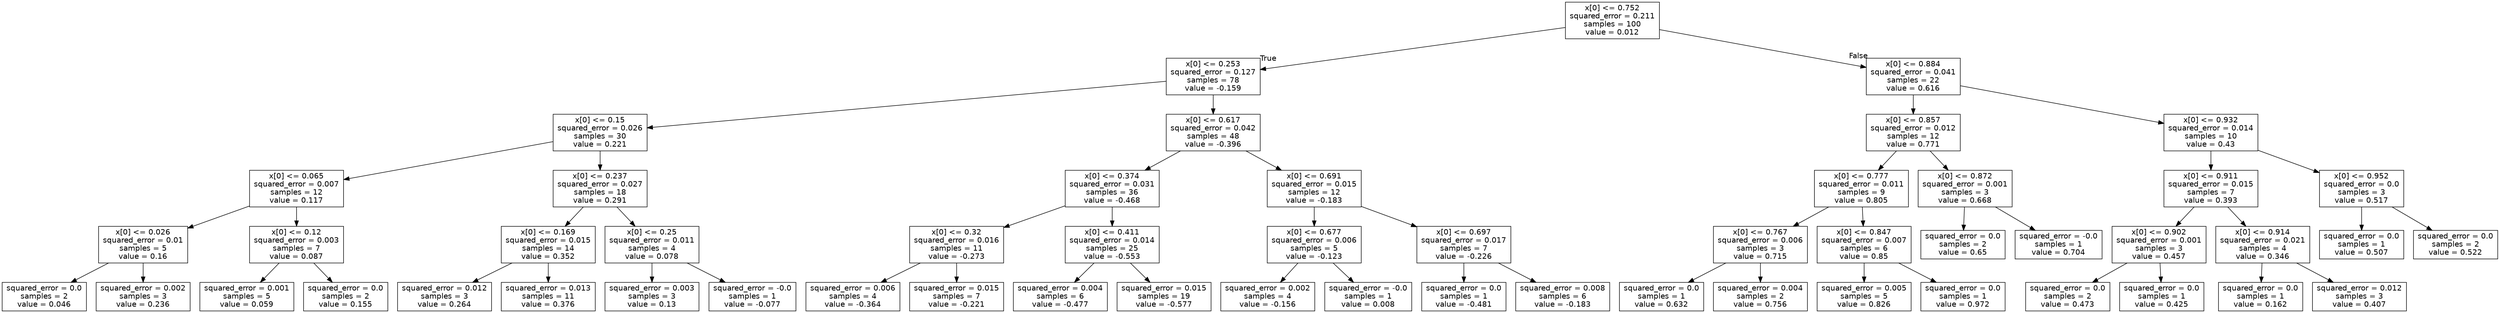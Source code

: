 digraph Tree {
node [shape=box, fontname="helvetica"] ;
edge [fontname="helvetica"] ;
0 [label="x[0] <= 0.752\nsquared_error = 0.211\nsamples = 100\nvalue = 0.012"] ;
1 [label="x[0] <= 0.253\nsquared_error = 0.127\nsamples = 78\nvalue = -0.159"] ;
0 -> 1 [labeldistance=2.5, labelangle=45, headlabel="True"] ;
2 [label="x[0] <= 0.15\nsquared_error = 0.026\nsamples = 30\nvalue = 0.221"] ;
1 -> 2 ;
3 [label="x[0] <= 0.065\nsquared_error = 0.007\nsamples = 12\nvalue = 0.117"] ;
2 -> 3 ;
4 [label="x[0] <= 0.026\nsquared_error = 0.01\nsamples = 5\nvalue = 0.16"] ;
3 -> 4 ;
5 [label="squared_error = 0.0\nsamples = 2\nvalue = 0.046"] ;
4 -> 5 ;
6 [label="squared_error = 0.002\nsamples = 3\nvalue = 0.236"] ;
4 -> 6 ;
7 [label="x[0] <= 0.12\nsquared_error = 0.003\nsamples = 7\nvalue = 0.087"] ;
3 -> 7 ;
8 [label="squared_error = 0.001\nsamples = 5\nvalue = 0.059"] ;
7 -> 8 ;
9 [label="squared_error = 0.0\nsamples = 2\nvalue = 0.155"] ;
7 -> 9 ;
10 [label="x[0] <= 0.237\nsquared_error = 0.027\nsamples = 18\nvalue = 0.291"] ;
2 -> 10 ;
11 [label="x[0] <= 0.169\nsquared_error = 0.015\nsamples = 14\nvalue = 0.352"] ;
10 -> 11 ;
12 [label="squared_error = 0.012\nsamples = 3\nvalue = 0.264"] ;
11 -> 12 ;
13 [label="squared_error = 0.013\nsamples = 11\nvalue = 0.376"] ;
11 -> 13 ;
14 [label="x[0] <= 0.25\nsquared_error = 0.011\nsamples = 4\nvalue = 0.078"] ;
10 -> 14 ;
15 [label="squared_error = 0.003\nsamples = 3\nvalue = 0.13"] ;
14 -> 15 ;
16 [label="squared_error = -0.0\nsamples = 1\nvalue = -0.077"] ;
14 -> 16 ;
17 [label="x[0] <= 0.617\nsquared_error = 0.042\nsamples = 48\nvalue = -0.396"] ;
1 -> 17 ;
18 [label="x[0] <= 0.374\nsquared_error = 0.031\nsamples = 36\nvalue = -0.468"] ;
17 -> 18 ;
19 [label="x[0] <= 0.32\nsquared_error = 0.016\nsamples = 11\nvalue = -0.273"] ;
18 -> 19 ;
20 [label="squared_error = 0.006\nsamples = 4\nvalue = -0.364"] ;
19 -> 20 ;
21 [label="squared_error = 0.015\nsamples = 7\nvalue = -0.221"] ;
19 -> 21 ;
22 [label="x[0] <= 0.411\nsquared_error = 0.014\nsamples = 25\nvalue = -0.553"] ;
18 -> 22 ;
23 [label="squared_error = 0.004\nsamples = 6\nvalue = -0.477"] ;
22 -> 23 ;
24 [label="squared_error = 0.015\nsamples = 19\nvalue = -0.577"] ;
22 -> 24 ;
25 [label="x[0] <= 0.691\nsquared_error = 0.015\nsamples = 12\nvalue = -0.183"] ;
17 -> 25 ;
26 [label="x[0] <= 0.677\nsquared_error = 0.006\nsamples = 5\nvalue = -0.123"] ;
25 -> 26 ;
27 [label="squared_error = 0.002\nsamples = 4\nvalue = -0.156"] ;
26 -> 27 ;
28 [label="squared_error = -0.0\nsamples = 1\nvalue = 0.008"] ;
26 -> 28 ;
29 [label="x[0] <= 0.697\nsquared_error = 0.017\nsamples = 7\nvalue = -0.226"] ;
25 -> 29 ;
30 [label="squared_error = 0.0\nsamples = 1\nvalue = -0.481"] ;
29 -> 30 ;
31 [label="squared_error = 0.008\nsamples = 6\nvalue = -0.183"] ;
29 -> 31 ;
32 [label="x[0] <= 0.884\nsquared_error = 0.041\nsamples = 22\nvalue = 0.616"] ;
0 -> 32 [labeldistance=2.5, labelangle=-45, headlabel="False"] ;
33 [label="x[0] <= 0.857\nsquared_error = 0.012\nsamples = 12\nvalue = 0.771"] ;
32 -> 33 ;
34 [label="x[0] <= 0.777\nsquared_error = 0.011\nsamples = 9\nvalue = 0.805"] ;
33 -> 34 ;
35 [label="x[0] <= 0.767\nsquared_error = 0.006\nsamples = 3\nvalue = 0.715"] ;
34 -> 35 ;
36 [label="squared_error = 0.0\nsamples = 1\nvalue = 0.632"] ;
35 -> 36 ;
37 [label="squared_error = 0.004\nsamples = 2\nvalue = 0.756"] ;
35 -> 37 ;
38 [label="x[0] <= 0.847\nsquared_error = 0.007\nsamples = 6\nvalue = 0.85"] ;
34 -> 38 ;
39 [label="squared_error = 0.005\nsamples = 5\nvalue = 0.826"] ;
38 -> 39 ;
40 [label="squared_error = 0.0\nsamples = 1\nvalue = 0.972"] ;
38 -> 40 ;
41 [label="x[0] <= 0.872\nsquared_error = 0.001\nsamples = 3\nvalue = 0.668"] ;
33 -> 41 ;
42 [label="squared_error = 0.0\nsamples = 2\nvalue = 0.65"] ;
41 -> 42 ;
43 [label="squared_error = -0.0\nsamples = 1\nvalue = 0.704"] ;
41 -> 43 ;
44 [label="x[0] <= 0.932\nsquared_error = 0.014\nsamples = 10\nvalue = 0.43"] ;
32 -> 44 ;
45 [label="x[0] <= 0.911\nsquared_error = 0.015\nsamples = 7\nvalue = 0.393"] ;
44 -> 45 ;
46 [label="x[0] <= 0.902\nsquared_error = 0.001\nsamples = 3\nvalue = 0.457"] ;
45 -> 46 ;
47 [label="squared_error = 0.0\nsamples = 2\nvalue = 0.473"] ;
46 -> 47 ;
48 [label="squared_error = 0.0\nsamples = 1\nvalue = 0.425"] ;
46 -> 48 ;
49 [label="x[0] <= 0.914\nsquared_error = 0.021\nsamples = 4\nvalue = 0.346"] ;
45 -> 49 ;
50 [label="squared_error = 0.0\nsamples = 1\nvalue = 0.162"] ;
49 -> 50 ;
51 [label="squared_error = 0.012\nsamples = 3\nvalue = 0.407"] ;
49 -> 51 ;
52 [label="x[0] <= 0.952\nsquared_error = 0.0\nsamples = 3\nvalue = 0.517"] ;
44 -> 52 ;
53 [label="squared_error = 0.0\nsamples = 1\nvalue = 0.507"] ;
52 -> 53 ;
54 [label="squared_error = 0.0\nsamples = 2\nvalue = 0.522"] ;
52 -> 54 ;
}
